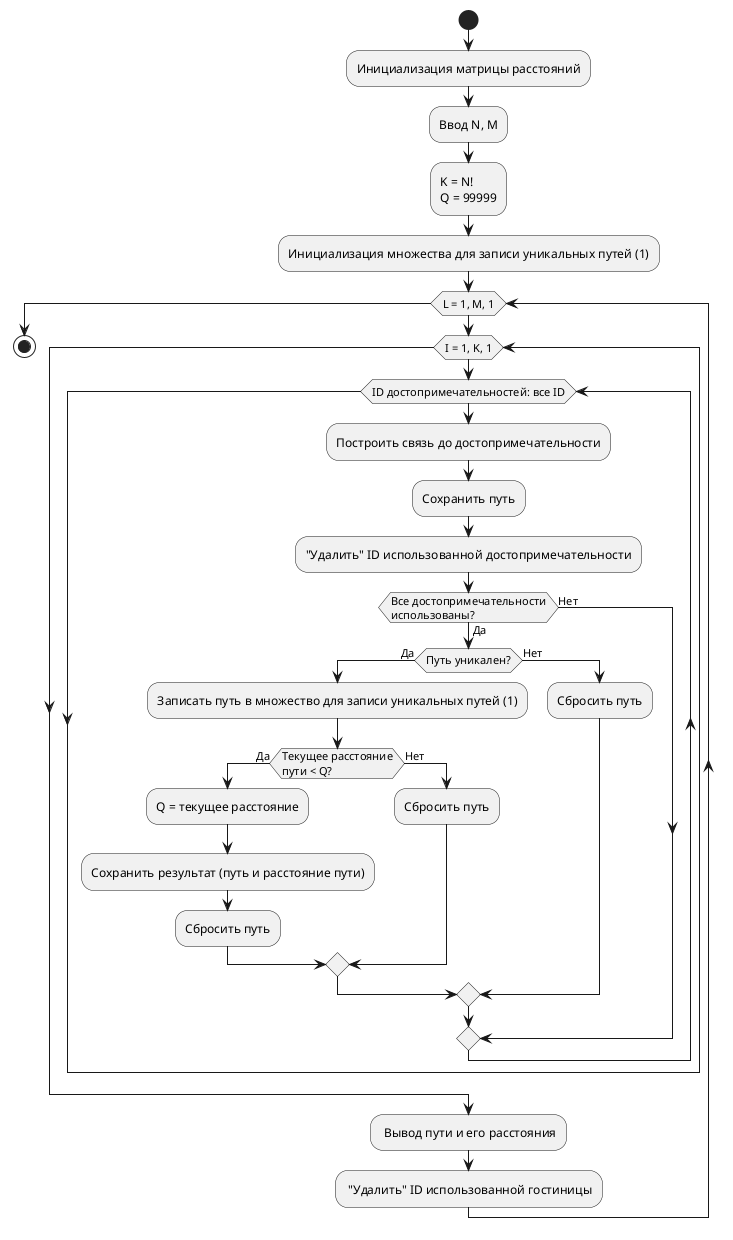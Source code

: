 @startuml алгоритм_расчетного_модуля

start
:Инициализация матрицы расстояний;

:Ввод N, M;

:K = N!
Q = 99999;

:Инициализация множества для записи уникальных путей (1);

while (L = 1, M, 1)
    
    while (I = 1, K, 1)

        while (ID достопримечательностей: все ID)

        :Построить связь до достопримечательности;

        :Сохранить путь;

        :"Удалить" ID использованной достопримечательности;


        if (Все достопримечательности\nиспользованы?) then (Да)
        
            if (Путь уникален?) then (Да)
                :Записать путь в множество для записи уникальных путей (1);
                
                if (Текущее расстояние\nпути < Q?) then (Да)
                    :Q = текущее расстояние;
                    
                    :Сохранить результат (путь и расстояние пути);
                    
                    :Сбросить путь;
                
                else (Нет)
                    :Сбросить путь;
                endif

            else (Нет)
                :Сбросить путь;
            endif

        else (Нет)
        endif
        endwhile


    endwhile
    : Вывод пути и его расстояния;

    : "Удалить" ID использованной гостиницы;
endwhile
stop
@enduml

